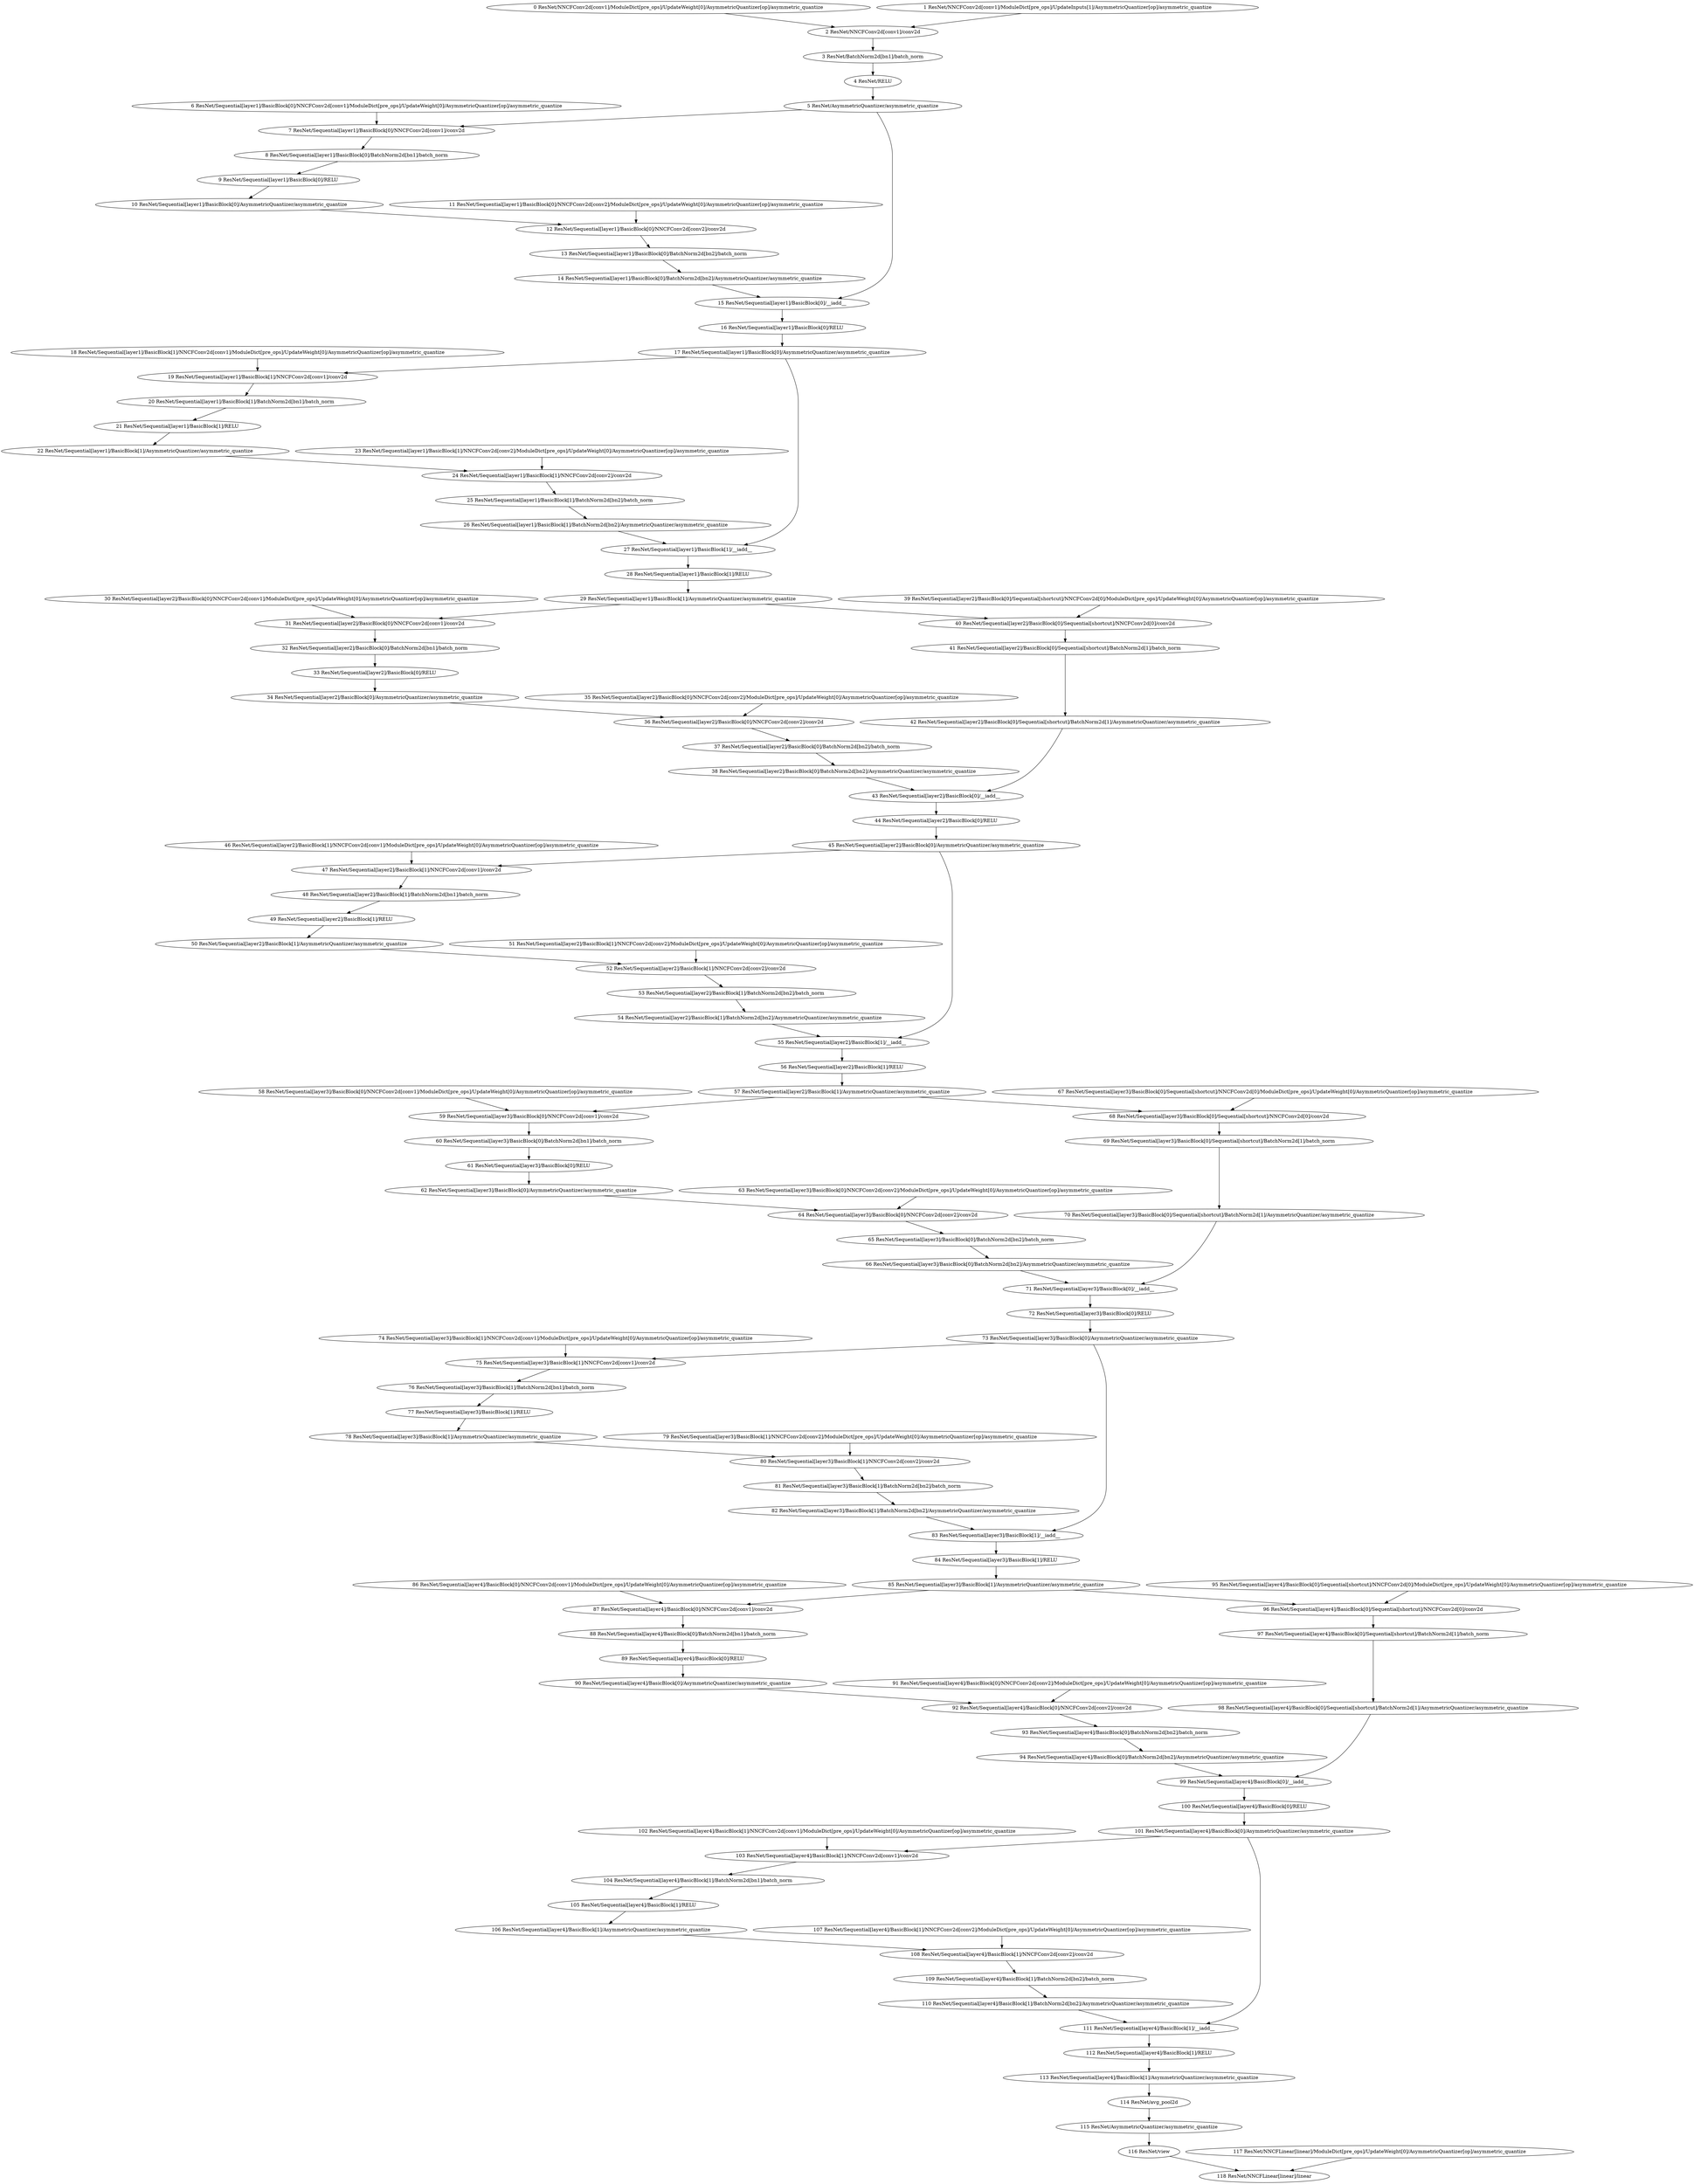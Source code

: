 strict digraph  {
"0 ResNet/NNCFConv2d[conv1]/ModuleDict[pre_ops]/UpdateWeight[0]/AsymmetricQuantizer[op]/asymmetric_quantize" [id=0, scope="ResNet/NNCFConv2d[conv1]/ModuleDict[pre_ops]/UpdateWeight[0]/AsymmetricQuantizer[op]", type=asymmetric_quantize];
"1 ResNet/NNCFConv2d[conv1]/ModuleDict[pre_ops]/UpdateInputs[1]/AsymmetricQuantizer[op]/asymmetric_quantize" [id=1, scope="ResNet/NNCFConv2d[conv1]/ModuleDict[pre_ops]/UpdateInputs[1]/AsymmetricQuantizer[op]", type=asymmetric_quantize];
"2 ResNet/NNCFConv2d[conv1]/conv2d" [id=2, scope="ResNet/NNCFConv2d[conv1]", type=conv2d];
"3 ResNet/BatchNorm2d[bn1]/batch_norm" [id=3, scope="ResNet/BatchNorm2d[bn1]", type=batch_norm];
"4 ResNet/RELU" [id=4, scope=ResNet, type=RELU];
"5 ResNet/AsymmetricQuantizer/asymmetric_quantize" [id=5, scope="ResNet/AsymmetricQuantizer", type=asymmetric_quantize];
"6 ResNet/Sequential[layer1]/BasicBlock[0]/NNCFConv2d[conv1]/ModuleDict[pre_ops]/UpdateWeight[0]/AsymmetricQuantizer[op]/asymmetric_quantize" [id=6, scope="ResNet/Sequential[layer1]/BasicBlock[0]/NNCFConv2d[conv1]/ModuleDict[pre_ops]/UpdateWeight[0]/AsymmetricQuantizer[op]", type=asymmetric_quantize];
"7 ResNet/Sequential[layer1]/BasicBlock[0]/NNCFConv2d[conv1]/conv2d" [id=7, scope="ResNet/Sequential[layer1]/BasicBlock[0]/NNCFConv2d[conv1]", type=conv2d];
"8 ResNet/Sequential[layer1]/BasicBlock[0]/BatchNorm2d[bn1]/batch_norm" [id=8, scope="ResNet/Sequential[layer1]/BasicBlock[0]/BatchNorm2d[bn1]", type=batch_norm];
"9 ResNet/Sequential[layer1]/BasicBlock[0]/RELU" [id=9, scope="ResNet/Sequential[layer1]/BasicBlock[0]", type=RELU];
"10 ResNet/Sequential[layer1]/BasicBlock[0]/AsymmetricQuantizer/asymmetric_quantize" [id=10, scope="ResNet/Sequential[layer1]/BasicBlock[0]/AsymmetricQuantizer", type=asymmetric_quantize];
"11 ResNet/Sequential[layer1]/BasicBlock[0]/NNCFConv2d[conv2]/ModuleDict[pre_ops]/UpdateWeight[0]/AsymmetricQuantizer[op]/asymmetric_quantize" [id=11, scope="ResNet/Sequential[layer1]/BasicBlock[0]/NNCFConv2d[conv2]/ModuleDict[pre_ops]/UpdateWeight[0]/AsymmetricQuantizer[op]", type=asymmetric_quantize];
"12 ResNet/Sequential[layer1]/BasicBlock[0]/NNCFConv2d[conv2]/conv2d" [id=12, scope="ResNet/Sequential[layer1]/BasicBlock[0]/NNCFConv2d[conv2]", type=conv2d];
"13 ResNet/Sequential[layer1]/BasicBlock[0]/BatchNorm2d[bn2]/batch_norm" [id=13, scope="ResNet/Sequential[layer1]/BasicBlock[0]/BatchNorm2d[bn2]", type=batch_norm];
"14 ResNet/Sequential[layer1]/BasicBlock[0]/BatchNorm2d[bn2]/AsymmetricQuantizer/asymmetric_quantize" [id=14, scope="ResNet/Sequential[layer1]/BasicBlock[0]/BatchNorm2d[bn2]/AsymmetricQuantizer", type=asymmetric_quantize];
"15 ResNet/Sequential[layer1]/BasicBlock[0]/__iadd__" [id=15, scope="ResNet/Sequential[layer1]/BasicBlock[0]", type=__iadd__];
"16 ResNet/Sequential[layer1]/BasicBlock[0]/RELU" [id=16, scope="ResNet/Sequential[layer1]/BasicBlock[0]", type=RELU];
"17 ResNet/Sequential[layer1]/BasicBlock[0]/AsymmetricQuantizer/asymmetric_quantize" [id=17, scope="ResNet/Sequential[layer1]/BasicBlock[0]/AsymmetricQuantizer", type=asymmetric_quantize];
"18 ResNet/Sequential[layer1]/BasicBlock[1]/NNCFConv2d[conv1]/ModuleDict[pre_ops]/UpdateWeight[0]/AsymmetricQuantizer[op]/asymmetric_quantize" [id=18, scope="ResNet/Sequential[layer1]/BasicBlock[1]/NNCFConv2d[conv1]/ModuleDict[pre_ops]/UpdateWeight[0]/AsymmetricQuantizer[op]", type=asymmetric_quantize];
"19 ResNet/Sequential[layer1]/BasicBlock[1]/NNCFConv2d[conv1]/conv2d" [id=19, scope="ResNet/Sequential[layer1]/BasicBlock[1]/NNCFConv2d[conv1]", type=conv2d];
"20 ResNet/Sequential[layer1]/BasicBlock[1]/BatchNorm2d[bn1]/batch_norm" [id=20, scope="ResNet/Sequential[layer1]/BasicBlock[1]/BatchNorm2d[bn1]", type=batch_norm];
"21 ResNet/Sequential[layer1]/BasicBlock[1]/RELU" [id=21, scope="ResNet/Sequential[layer1]/BasicBlock[1]", type=RELU];
"22 ResNet/Sequential[layer1]/BasicBlock[1]/AsymmetricQuantizer/asymmetric_quantize" [id=22, scope="ResNet/Sequential[layer1]/BasicBlock[1]/AsymmetricQuantizer", type=asymmetric_quantize];
"23 ResNet/Sequential[layer1]/BasicBlock[1]/NNCFConv2d[conv2]/ModuleDict[pre_ops]/UpdateWeight[0]/AsymmetricQuantizer[op]/asymmetric_quantize" [id=23, scope="ResNet/Sequential[layer1]/BasicBlock[1]/NNCFConv2d[conv2]/ModuleDict[pre_ops]/UpdateWeight[0]/AsymmetricQuantizer[op]", type=asymmetric_quantize];
"24 ResNet/Sequential[layer1]/BasicBlock[1]/NNCFConv2d[conv2]/conv2d" [id=24, scope="ResNet/Sequential[layer1]/BasicBlock[1]/NNCFConv2d[conv2]", type=conv2d];
"25 ResNet/Sequential[layer1]/BasicBlock[1]/BatchNorm2d[bn2]/batch_norm" [id=25, scope="ResNet/Sequential[layer1]/BasicBlock[1]/BatchNorm2d[bn2]", type=batch_norm];
"26 ResNet/Sequential[layer1]/BasicBlock[1]/BatchNorm2d[bn2]/AsymmetricQuantizer/asymmetric_quantize" [id=26, scope="ResNet/Sequential[layer1]/BasicBlock[1]/BatchNorm2d[bn2]/AsymmetricQuantizer", type=asymmetric_quantize];
"27 ResNet/Sequential[layer1]/BasicBlock[1]/__iadd__" [id=27, scope="ResNet/Sequential[layer1]/BasicBlock[1]", type=__iadd__];
"28 ResNet/Sequential[layer1]/BasicBlock[1]/RELU" [id=28, scope="ResNet/Sequential[layer1]/BasicBlock[1]", type=RELU];
"29 ResNet/Sequential[layer1]/BasicBlock[1]/AsymmetricQuantizer/asymmetric_quantize" [id=29, scope="ResNet/Sequential[layer1]/BasicBlock[1]/AsymmetricQuantizer", type=asymmetric_quantize];
"30 ResNet/Sequential[layer2]/BasicBlock[0]/NNCFConv2d[conv1]/ModuleDict[pre_ops]/UpdateWeight[0]/AsymmetricQuantizer[op]/asymmetric_quantize" [id=30, scope="ResNet/Sequential[layer2]/BasicBlock[0]/NNCFConv2d[conv1]/ModuleDict[pre_ops]/UpdateWeight[0]/AsymmetricQuantizer[op]", type=asymmetric_quantize];
"31 ResNet/Sequential[layer2]/BasicBlock[0]/NNCFConv2d[conv1]/conv2d" [id=31, scope="ResNet/Sequential[layer2]/BasicBlock[0]/NNCFConv2d[conv1]", type=conv2d];
"32 ResNet/Sequential[layer2]/BasicBlock[0]/BatchNorm2d[bn1]/batch_norm" [id=32, scope="ResNet/Sequential[layer2]/BasicBlock[0]/BatchNorm2d[bn1]", type=batch_norm];
"33 ResNet/Sequential[layer2]/BasicBlock[0]/RELU" [id=33, scope="ResNet/Sequential[layer2]/BasicBlock[0]", type=RELU];
"34 ResNet/Sequential[layer2]/BasicBlock[0]/AsymmetricQuantizer/asymmetric_quantize" [id=34, scope="ResNet/Sequential[layer2]/BasicBlock[0]/AsymmetricQuantizer", type=asymmetric_quantize];
"35 ResNet/Sequential[layer2]/BasicBlock[0]/NNCFConv2d[conv2]/ModuleDict[pre_ops]/UpdateWeight[0]/AsymmetricQuantizer[op]/asymmetric_quantize" [id=35, scope="ResNet/Sequential[layer2]/BasicBlock[0]/NNCFConv2d[conv2]/ModuleDict[pre_ops]/UpdateWeight[0]/AsymmetricQuantizer[op]", type=asymmetric_quantize];
"36 ResNet/Sequential[layer2]/BasicBlock[0]/NNCFConv2d[conv2]/conv2d" [id=36, scope="ResNet/Sequential[layer2]/BasicBlock[0]/NNCFConv2d[conv2]", type=conv2d];
"37 ResNet/Sequential[layer2]/BasicBlock[0]/BatchNorm2d[bn2]/batch_norm" [id=37, scope="ResNet/Sequential[layer2]/BasicBlock[0]/BatchNorm2d[bn2]", type=batch_norm];
"38 ResNet/Sequential[layer2]/BasicBlock[0]/BatchNorm2d[bn2]/AsymmetricQuantizer/asymmetric_quantize" [id=38, scope="ResNet/Sequential[layer2]/BasicBlock[0]/BatchNorm2d[bn2]/AsymmetricQuantizer", type=asymmetric_quantize];
"39 ResNet/Sequential[layer2]/BasicBlock[0]/Sequential[shortcut]/NNCFConv2d[0]/ModuleDict[pre_ops]/UpdateWeight[0]/AsymmetricQuantizer[op]/asymmetric_quantize" [id=39, scope="ResNet/Sequential[layer2]/BasicBlock[0]/Sequential[shortcut]/NNCFConv2d[0]/ModuleDict[pre_ops]/UpdateWeight[0]/AsymmetricQuantizer[op]", type=asymmetric_quantize];
"40 ResNet/Sequential[layer2]/BasicBlock[0]/Sequential[shortcut]/NNCFConv2d[0]/conv2d" [id=40, scope="ResNet/Sequential[layer2]/BasicBlock[0]/Sequential[shortcut]/NNCFConv2d[0]", type=conv2d];
"41 ResNet/Sequential[layer2]/BasicBlock[0]/Sequential[shortcut]/BatchNorm2d[1]/batch_norm" [id=41, scope="ResNet/Sequential[layer2]/BasicBlock[0]/Sequential[shortcut]/BatchNorm2d[1]", type=batch_norm];
"42 ResNet/Sequential[layer2]/BasicBlock[0]/Sequential[shortcut]/BatchNorm2d[1]/AsymmetricQuantizer/asymmetric_quantize" [id=42, scope="ResNet/Sequential[layer2]/BasicBlock[0]/Sequential[shortcut]/BatchNorm2d[1]/AsymmetricQuantizer", type=asymmetric_quantize];
"43 ResNet/Sequential[layer2]/BasicBlock[0]/__iadd__" [id=43, scope="ResNet/Sequential[layer2]/BasicBlock[0]", type=__iadd__];
"44 ResNet/Sequential[layer2]/BasicBlock[0]/RELU" [id=44, scope="ResNet/Sequential[layer2]/BasicBlock[0]", type=RELU];
"45 ResNet/Sequential[layer2]/BasicBlock[0]/AsymmetricQuantizer/asymmetric_quantize" [id=45, scope="ResNet/Sequential[layer2]/BasicBlock[0]/AsymmetricQuantizer", type=asymmetric_quantize];
"46 ResNet/Sequential[layer2]/BasicBlock[1]/NNCFConv2d[conv1]/ModuleDict[pre_ops]/UpdateWeight[0]/AsymmetricQuantizer[op]/asymmetric_quantize" [id=46, scope="ResNet/Sequential[layer2]/BasicBlock[1]/NNCFConv2d[conv1]/ModuleDict[pre_ops]/UpdateWeight[0]/AsymmetricQuantizer[op]", type=asymmetric_quantize];
"47 ResNet/Sequential[layer2]/BasicBlock[1]/NNCFConv2d[conv1]/conv2d" [id=47, scope="ResNet/Sequential[layer2]/BasicBlock[1]/NNCFConv2d[conv1]", type=conv2d];
"48 ResNet/Sequential[layer2]/BasicBlock[1]/BatchNorm2d[bn1]/batch_norm" [id=48, scope="ResNet/Sequential[layer2]/BasicBlock[1]/BatchNorm2d[bn1]", type=batch_norm];
"49 ResNet/Sequential[layer2]/BasicBlock[1]/RELU" [id=49, scope="ResNet/Sequential[layer2]/BasicBlock[1]", type=RELU];
"50 ResNet/Sequential[layer2]/BasicBlock[1]/AsymmetricQuantizer/asymmetric_quantize" [id=50, scope="ResNet/Sequential[layer2]/BasicBlock[1]/AsymmetricQuantizer", type=asymmetric_quantize];
"51 ResNet/Sequential[layer2]/BasicBlock[1]/NNCFConv2d[conv2]/ModuleDict[pre_ops]/UpdateWeight[0]/AsymmetricQuantizer[op]/asymmetric_quantize" [id=51, scope="ResNet/Sequential[layer2]/BasicBlock[1]/NNCFConv2d[conv2]/ModuleDict[pre_ops]/UpdateWeight[0]/AsymmetricQuantizer[op]", type=asymmetric_quantize];
"52 ResNet/Sequential[layer2]/BasicBlock[1]/NNCFConv2d[conv2]/conv2d" [id=52, scope="ResNet/Sequential[layer2]/BasicBlock[1]/NNCFConv2d[conv2]", type=conv2d];
"53 ResNet/Sequential[layer2]/BasicBlock[1]/BatchNorm2d[bn2]/batch_norm" [id=53, scope="ResNet/Sequential[layer2]/BasicBlock[1]/BatchNorm2d[bn2]", type=batch_norm];
"54 ResNet/Sequential[layer2]/BasicBlock[1]/BatchNorm2d[bn2]/AsymmetricQuantizer/asymmetric_quantize" [id=54, scope="ResNet/Sequential[layer2]/BasicBlock[1]/BatchNorm2d[bn2]/AsymmetricQuantizer", type=asymmetric_quantize];
"55 ResNet/Sequential[layer2]/BasicBlock[1]/__iadd__" [id=55, scope="ResNet/Sequential[layer2]/BasicBlock[1]", type=__iadd__];
"56 ResNet/Sequential[layer2]/BasicBlock[1]/RELU" [id=56, scope="ResNet/Sequential[layer2]/BasicBlock[1]", type=RELU];
"57 ResNet/Sequential[layer2]/BasicBlock[1]/AsymmetricQuantizer/asymmetric_quantize" [id=57, scope="ResNet/Sequential[layer2]/BasicBlock[1]/AsymmetricQuantizer", type=asymmetric_quantize];
"58 ResNet/Sequential[layer3]/BasicBlock[0]/NNCFConv2d[conv1]/ModuleDict[pre_ops]/UpdateWeight[0]/AsymmetricQuantizer[op]/asymmetric_quantize" [id=58, scope="ResNet/Sequential[layer3]/BasicBlock[0]/NNCFConv2d[conv1]/ModuleDict[pre_ops]/UpdateWeight[0]/AsymmetricQuantizer[op]", type=asymmetric_quantize];
"59 ResNet/Sequential[layer3]/BasicBlock[0]/NNCFConv2d[conv1]/conv2d" [id=59, scope="ResNet/Sequential[layer3]/BasicBlock[0]/NNCFConv2d[conv1]", type=conv2d];
"60 ResNet/Sequential[layer3]/BasicBlock[0]/BatchNorm2d[bn1]/batch_norm" [id=60, scope="ResNet/Sequential[layer3]/BasicBlock[0]/BatchNorm2d[bn1]", type=batch_norm];
"61 ResNet/Sequential[layer3]/BasicBlock[0]/RELU" [id=61, scope="ResNet/Sequential[layer3]/BasicBlock[0]", type=RELU];
"62 ResNet/Sequential[layer3]/BasicBlock[0]/AsymmetricQuantizer/asymmetric_quantize" [id=62, scope="ResNet/Sequential[layer3]/BasicBlock[0]/AsymmetricQuantizer", type=asymmetric_quantize];
"63 ResNet/Sequential[layer3]/BasicBlock[0]/NNCFConv2d[conv2]/ModuleDict[pre_ops]/UpdateWeight[0]/AsymmetricQuantizer[op]/asymmetric_quantize" [id=63, scope="ResNet/Sequential[layer3]/BasicBlock[0]/NNCFConv2d[conv2]/ModuleDict[pre_ops]/UpdateWeight[0]/AsymmetricQuantizer[op]", type=asymmetric_quantize];
"64 ResNet/Sequential[layer3]/BasicBlock[0]/NNCFConv2d[conv2]/conv2d" [id=64, scope="ResNet/Sequential[layer3]/BasicBlock[0]/NNCFConv2d[conv2]", type=conv2d];
"65 ResNet/Sequential[layer3]/BasicBlock[0]/BatchNorm2d[bn2]/batch_norm" [id=65, scope="ResNet/Sequential[layer3]/BasicBlock[0]/BatchNorm2d[bn2]", type=batch_norm];
"66 ResNet/Sequential[layer3]/BasicBlock[0]/BatchNorm2d[bn2]/AsymmetricQuantizer/asymmetric_quantize" [id=66, scope="ResNet/Sequential[layer3]/BasicBlock[0]/BatchNorm2d[bn2]/AsymmetricQuantizer", type=asymmetric_quantize];
"67 ResNet/Sequential[layer3]/BasicBlock[0]/Sequential[shortcut]/NNCFConv2d[0]/ModuleDict[pre_ops]/UpdateWeight[0]/AsymmetricQuantizer[op]/asymmetric_quantize" [id=67, scope="ResNet/Sequential[layer3]/BasicBlock[0]/Sequential[shortcut]/NNCFConv2d[0]/ModuleDict[pre_ops]/UpdateWeight[0]/AsymmetricQuantizer[op]", type=asymmetric_quantize];
"68 ResNet/Sequential[layer3]/BasicBlock[0]/Sequential[shortcut]/NNCFConv2d[0]/conv2d" [id=68, scope="ResNet/Sequential[layer3]/BasicBlock[0]/Sequential[shortcut]/NNCFConv2d[0]", type=conv2d];
"69 ResNet/Sequential[layer3]/BasicBlock[0]/Sequential[shortcut]/BatchNorm2d[1]/batch_norm" [id=69, scope="ResNet/Sequential[layer3]/BasicBlock[0]/Sequential[shortcut]/BatchNorm2d[1]", type=batch_norm];
"70 ResNet/Sequential[layer3]/BasicBlock[0]/Sequential[shortcut]/BatchNorm2d[1]/AsymmetricQuantizer/asymmetric_quantize" [id=70, scope="ResNet/Sequential[layer3]/BasicBlock[0]/Sequential[shortcut]/BatchNorm2d[1]/AsymmetricQuantizer", type=asymmetric_quantize];
"71 ResNet/Sequential[layer3]/BasicBlock[0]/__iadd__" [id=71, scope="ResNet/Sequential[layer3]/BasicBlock[0]", type=__iadd__];
"72 ResNet/Sequential[layer3]/BasicBlock[0]/RELU" [id=72, scope="ResNet/Sequential[layer3]/BasicBlock[0]", type=RELU];
"73 ResNet/Sequential[layer3]/BasicBlock[0]/AsymmetricQuantizer/asymmetric_quantize" [id=73, scope="ResNet/Sequential[layer3]/BasicBlock[0]/AsymmetricQuantizer", type=asymmetric_quantize];
"74 ResNet/Sequential[layer3]/BasicBlock[1]/NNCFConv2d[conv1]/ModuleDict[pre_ops]/UpdateWeight[0]/AsymmetricQuantizer[op]/asymmetric_quantize" [id=74, scope="ResNet/Sequential[layer3]/BasicBlock[1]/NNCFConv2d[conv1]/ModuleDict[pre_ops]/UpdateWeight[0]/AsymmetricQuantizer[op]", type=asymmetric_quantize];
"75 ResNet/Sequential[layer3]/BasicBlock[1]/NNCFConv2d[conv1]/conv2d" [id=75, scope="ResNet/Sequential[layer3]/BasicBlock[1]/NNCFConv2d[conv1]", type=conv2d];
"76 ResNet/Sequential[layer3]/BasicBlock[1]/BatchNorm2d[bn1]/batch_norm" [id=76, scope="ResNet/Sequential[layer3]/BasicBlock[1]/BatchNorm2d[bn1]", type=batch_norm];
"77 ResNet/Sequential[layer3]/BasicBlock[1]/RELU" [id=77, scope="ResNet/Sequential[layer3]/BasicBlock[1]", type=RELU];
"78 ResNet/Sequential[layer3]/BasicBlock[1]/AsymmetricQuantizer/asymmetric_quantize" [id=78, scope="ResNet/Sequential[layer3]/BasicBlock[1]/AsymmetricQuantizer", type=asymmetric_quantize];
"79 ResNet/Sequential[layer3]/BasicBlock[1]/NNCFConv2d[conv2]/ModuleDict[pre_ops]/UpdateWeight[0]/AsymmetricQuantizer[op]/asymmetric_quantize" [id=79, scope="ResNet/Sequential[layer3]/BasicBlock[1]/NNCFConv2d[conv2]/ModuleDict[pre_ops]/UpdateWeight[0]/AsymmetricQuantizer[op]", type=asymmetric_quantize];
"80 ResNet/Sequential[layer3]/BasicBlock[1]/NNCFConv2d[conv2]/conv2d" [id=80, scope="ResNet/Sequential[layer3]/BasicBlock[1]/NNCFConv2d[conv2]", type=conv2d];
"81 ResNet/Sequential[layer3]/BasicBlock[1]/BatchNorm2d[bn2]/batch_norm" [id=81, scope="ResNet/Sequential[layer3]/BasicBlock[1]/BatchNorm2d[bn2]", type=batch_norm];
"82 ResNet/Sequential[layer3]/BasicBlock[1]/BatchNorm2d[bn2]/AsymmetricQuantizer/asymmetric_quantize" [id=82, scope="ResNet/Sequential[layer3]/BasicBlock[1]/BatchNorm2d[bn2]/AsymmetricQuantizer", type=asymmetric_quantize];
"83 ResNet/Sequential[layer3]/BasicBlock[1]/__iadd__" [id=83, scope="ResNet/Sequential[layer3]/BasicBlock[1]", type=__iadd__];
"84 ResNet/Sequential[layer3]/BasicBlock[1]/RELU" [id=84, scope="ResNet/Sequential[layer3]/BasicBlock[1]", type=RELU];
"85 ResNet/Sequential[layer3]/BasicBlock[1]/AsymmetricQuantizer/asymmetric_quantize" [id=85, scope="ResNet/Sequential[layer3]/BasicBlock[1]/AsymmetricQuantizer", type=asymmetric_quantize];
"86 ResNet/Sequential[layer4]/BasicBlock[0]/NNCFConv2d[conv1]/ModuleDict[pre_ops]/UpdateWeight[0]/AsymmetricQuantizer[op]/asymmetric_quantize" [id=86, scope="ResNet/Sequential[layer4]/BasicBlock[0]/NNCFConv2d[conv1]/ModuleDict[pre_ops]/UpdateWeight[0]/AsymmetricQuantizer[op]", type=asymmetric_quantize];
"87 ResNet/Sequential[layer4]/BasicBlock[0]/NNCFConv2d[conv1]/conv2d" [id=87, scope="ResNet/Sequential[layer4]/BasicBlock[0]/NNCFConv2d[conv1]", type=conv2d];
"88 ResNet/Sequential[layer4]/BasicBlock[0]/BatchNorm2d[bn1]/batch_norm" [id=88, scope="ResNet/Sequential[layer4]/BasicBlock[0]/BatchNorm2d[bn1]", type=batch_norm];
"89 ResNet/Sequential[layer4]/BasicBlock[0]/RELU" [id=89, scope="ResNet/Sequential[layer4]/BasicBlock[0]", type=RELU];
"90 ResNet/Sequential[layer4]/BasicBlock[0]/AsymmetricQuantizer/asymmetric_quantize" [id=90, scope="ResNet/Sequential[layer4]/BasicBlock[0]/AsymmetricQuantizer", type=asymmetric_quantize];
"91 ResNet/Sequential[layer4]/BasicBlock[0]/NNCFConv2d[conv2]/ModuleDict[pre_ops]/UpdateWeight[0]/AsymmetricQuantizer[op]/asymmetric_quantize" [id=91, scope="ResNet/Sequential[layer4]/BasicBlock[0]/NNCFConv2d[conv2]/ModuleDict[pre_ops]/UpdateWeight[0]/AsymmetricQuantizer[op]", type=asymmetric_quantize];
"92 ResNet/Sequential[layer4]/BasicBlock[0]/NNCFConv2d[conv2]/conv2d" [id=92, scope="ResNet/Sequential[layer4]/BasicBlock[0]/NNCFConv2d[conv2]", type=conv2d];
"93 ResNet/Sequential[layer4]/BasicBlock[0]/BatchNorm2d[bn2]/batch_norm" [id=93, scope="ResNet/Sequential[layer4]/BasicBlock[0]/BatchNorm2d[bn2]", type=batch_norm];
"94 ResNet/Sequential[layer4]/BasicBlock[0]/BatchNorm2d[bn2]/AsymmetricQuantizer/asymmetric_quantize" [id=94, scope="ResNet/Sequential[layer4]/BasicBlock[0]/BatchNorm2d[bn2]/AsymmetricQuantizer", type=asymmetric_quantize];
"95 ResNet/Sequential[layer4]/BasicBlock[0]/Sequential[shortcut]/NNCFConv2d[0]/ModuleDict[pre_ops]/UpdateWeight[0]/AsymmetricQuantizer[op]/asymmetric_quantize" [id=95, scope="ResNet/Sequential[layer4]/BasicBlock[0]/Sequential[shortcut]/NNCFConv2d[0]/ModuleDict[pre_ops]/UpdateWeight[0]/AsymmetricQuantizer[op]", type=asymmetric_quantize];
"96 ResNet/Sequential[layer4]/BasicBlock[0]/Sequential[shortcut]/NNCFConv2d[0]/conv2d" [id=96, scope="ResNet/Sequential[layer4]/BasicBlock[0]/Sequential[shortcut]/NNCFConv2d[0]", type=conv2d];
"97 ResNet/Sequential[layer4]/BasicBlock[0]/Sequential[shortcut]/BatchNorm2d[1]/batch_norm" [id=97, scope="ResNet/Sequential[layer4]/BasicBlock[0]/Sequential[shortcut]/BatchNorm2d[1]", type=batch_norm];
"98 ResNet/Sequential[layer4]/BasicBlock[0]/Sequential[shortcut]/BatchNorm2d[1]/AsymmetricQuantizer/asymmetric_quantize" [id=98, scope="ResNet/Sequential[layer4]/BasicBlock[0]/Sequential[shortcut]/BatchNorm2d[1]/AsymmetricQuantizer", type=asymmetric_quantize];
"99 ResNet/Sequential[layer4]/BasicBlock[0]/__iadd__" [id=99, scope="ResNet/Sequential[layer4]/BasicBlock[0]", type=__iadd__];
"100 ResNet/Sequential[layer4]/BasicBlock[0]/RELU" [id=100, scope="ResNet/Sequential[layer4]/BasicBlock[0]", type=RELU];
"101 ResNet/Sequential[layer4]/BasicBlock[0]/AsymmetricQuantizer/asymmetric_quantize" [id=101, scope="ResNet/Sequential[layer4]/BasicBlock[0]/AsymmetricQuantizer", type=asymmetric_quantize];
"102 ResNet/Sequential[layer4]/BasicBlock[1]/NNCFConv2d[conv1]/ModuleDict[pre_ops]/UpdateWeight[0]/AsymmetricQuantizer[op]/asymmetric_quantize" [id=102, scope="ResNet/Sequential[layer4]/BasicBlock[1]/NNCFConv2d[conv1]/ModuleDict[pre_ops]/UpdateWeight[0]/AsymmetricQuantizer[op]", type=asymmetric_quantize];
"103 ResNet/Sequential[layer4]/BasicBlock[1]/NNCFConv2d[conv1]/conv2d" [id=103, scope="ResNet/Sequential[layer4]/BasicBlock[1]/NNCFConv2d[conv1]", type=conv2d];
"104 ResNet/Sequential[layer4]/BasicBlock[1]/BatchNorm2d[bn1]/batch_norm" [id=104, scope="ResNet/Sequential[layer4]/BasicBlock[1]/BatchNorm2d[bn1]", type=batch_norm];
"105 ResNet/Sequential[layer4]/BasicBlock[1]/RELU" [id=105, scope="ResNet/Sequential[layer4]/BasicBlock[1]", type=RELU];
"106 ResNet/Sequential[layer4]/BasicBlock[1]/AsymmetricQuantizer/asymmetric_quantize" [id=106, scope="ResNet/Sequential[layer4]/BasicBlock[1]/AsymmetricQuantizer", type=asymmetric_quantize];
"107 ResNet/Sequential[layer4]/BasicBlock[1]/NNCFConv2d[conv2]/ModuleDict[pre_ops]/UpdateWeight[0]/AsymmetricQuantizer[op]/asymmetric_quantize" [id=107, scope="ResNet/Sequential[layer4]/BasicBlock[1]/NNCFConv2d[conv2]/ModuleDict[pre_ops]/UpdateWeight[0]/AsymmetricQuantizer[op]", type=asymmetric_quantize];
"108 ResNet/Sequential[layer4]/BasicBlock[1]/NNCFConv2d[conv2]/conv2d" [id=108, scope="ResNet/Sequential[layer4]/BasicBlock[1]/NNCFConv2d[conv2]", type=conv2d];
"109 ResNet/Sequential[layer4]/BasicBlock[1]/BatchNorm2d[bn2]/batch_norm" [id=109, scope="ResNet/Sequential[layer4]/BasicBlock[1]/BatchNorm2d[bn2]", type=batch_norm];
"110 ResNet/Sequential[layer4]/BasicBlock[1]/BatchNorm2d[bn2]/AsymmetricQuantizer/asymmetric_quantize" [id=110, scope="ResNet/Sequential[layer4]/BasicBlock[1]/BatchNorm2d[bn2]/AsymmetricQuantizer", type=asymmetric_quantize];
"111 ResNet/Sequential[layer4]/BasicBlock[1]/__iadd__" [id=111, scope="ResNet/Sequential[layer4]/BasicBlock[1]", type=__iadd__];
"112 ResNet/Sequential[layer4]/BasicBlock[1]/RELU" [id=112, scope="ResNet/Sequential[layer4]/BasicBlock[1]", type=RELU];
"113 ResNet/Sequential[layer4]/BasicBlock[1]/AsymmetricQuantizer/asymmetric_quantize" [id=113, scope="ResNet/Sequential[layer4]/BasicBlock[1]/AsymmetricQuantizer", type=asymmetric_quantize];
"114 ResNet/avg_pool2d" [id=114, scope=ResNet, type=avg_pool2d];
"115 ResNet/AsymmetricQuantizer/asymmetric_quantize" [id=115, scope="ResNet/AsymmetricQuantizer", type=asymmetric_quantize];
"116 ResNet/view" [id=116, scope=ResNet, type=view];
"117 ResNet/NNCFLinear[linear]/ModuleDict[pre_ops]/UpdateWeight[0]/AsymmetricQuantizer[op]/asymmetric_quantize" [id=117, scope="ResNet/NNCFLinear[linear]/ModuleDict[pre_ops]/UpdateWeight[0]/AsymmetricQuantizer[op]", type=asymmetric_quantize];
"118 ResNet/NNCFLinear[linear]/linear" [id=118, scope="ResNet/NNCFLinear[linear]", type=linear];
"0 ResNet/NNCFConv2d[conv1]/ModuleDict[pre_ops]/UpdateWeight[0]/AsymmetricQuantizer[op]/asymmetric_quantize" -> "2 ResNet/NNCFConv2d[conv1]/conv2d";
"1 ResNet/NNCFConv2d[conv1]/ModuleDict[pre_ops]/UpdateInputs[1]/AsymmetricQuantizer[op]/asymmetric_quantize" -> "2 ResNet/NNCFConv2d[conv1]/conv2d";
"2 ResNet/NNCFConv2d[conv1]/conv2d" -> "3 ResNet/BatchNorm2d[bn1]/batch_norm";
"3 ResNet/BatchNorm2d[bn1]/batch_norm" -> "4 ResNet/RELU";
"4 ResNet/RELU" -> "5 ResNet/AsymmetricQuantizer/asymmetric_quantize";
"5 ResNet/AsymmetricQuantizer/asymmetric_quantize" -> "7 ResNet/Sequential[layer1]/BasicBlock[0]/NNCFConv2d[conv1]/conv2d";
"6 ResNet/Sequential[layer1]/BasicBlock[0]/NNCFConv2d[conv1]/ModuleDict[pre_ops]/UpdateWeight[0]/AsymmetricQuantizer[op]/asymmetric_quantize" -> "7 ResNet/Sequential[layer1]/BasicBlock[0]/NNCFConv2d[conv1]/conv2d";
"7 ResNet/Sequential[layer1]/BasicBlock[0]/NNCFConv2d[conv1]/conv2d" -> "8 ResNet/Sequential[layer1]/BasicBlock[0]/BatchNorm2d[bn1]/batch_norm";
"8 ResNet/Sequential[layer1]/BasicBlock[0]/BatchNorm2d[bn1]/batch_norm" -> "9 ResNet/Sequential[layer1]/BasicBlock[0]/RELU";
"5 ResNet/AsymmetricQuantizer/asymmetric_quantize" -> "15 ResNet/Sequential[layer1]/BasicBlock[0]/__iadd__";
"9 ResNet/Sequential[layer1]/BasicBlock[0]/RELU" -> "10 ResNet/Sequential[layer1]/BasicBlock[0]/AsymmetricQuantizer/asymmetric_quantize";
"10 ResNet/Sequential[layer1]/BasicBlock[0]/AsymmetricQuantizer/asymmetric_quantize" -> "12 ResNet/Sequential[layer1]/BasicBlock[0]/NNCFConv2d[conv2]/conv2d";
"11 ResNet/Sequential[layer1]/BasicBlock[0]/NNCFConv2d[conv2]/ModuleDict[pre_ops]/UpdateWeight[0]/AsymmetricQuantizer[op]/asymmetric_quantize" -> "12 ResNet/Sequential[layer1]/BasicBlock[0]/NNCFConv2d[conv2]/conv2d";
"12 ResNet/Sequential[layer1]/BasicBlock[0]/NNCFConv2d[conv2]/conv2d" -> "13 ResNet/Sequential[layer1]/BasicBlock[0]/BatchNorm2d[bn2]/batch_norm";
"13 ResNet/Sequential[layer1]/BasicBlock[0]/BatchNorm2d[bn2]/batch_norm" -> "14 ResNet/Sequential[layer1]/BasicBlock[0]/BatchNorm2d[bn2]/AsymmetricQuantizer/asymmetric_quantize";
"14 ResNet/Sequential[layer1]/BasicBlock[0]/BatchNorm2d[bn2]/AsymmetricQuantizer/asymmetric_quantize" -> "15 ResNet/Sequential[layer1]/BasicBlock[0]/__iadd__";
"15 ResNet/Sequential[layer1]/BasicBlock[0]/__iadd__" -> "16 ResNet/Sequential[layer1]/BasicBlock[0]/RELU";
"16 ResNet/Sequential[layer1]/BasicBlock[0]/RELU" -> "17 ResNet/Sequential[layer1]/BasicBlock[0]/AsymmetricQuantizer/asymmetric_quantize";
"17 ResNet/Sequential[layer1]/BasicBlock[0]/AsymmetricQuantizer/asymmetric_quantize" -> "19 ResNet/Sequential[layer1]/BasicBlock[1]/NNCFConv2d[conv1]/conv2d";
"17 ResNet/Sequential[layer1]/BasicBlock[0]/AsymmetricQuantizer/asymmetric_quantize" -> "27 ResNet/Sequential[layer1]/BasicBlock[1]/__iadd__";
"18 ResNet/Sequential[layer1]/BasicBlock[1]/NNCFConv2d[conv1]/ModuleDict[pre_ops]/UpdateWeight[0]/AsymmetricQuantizer[op]/asymmetric_quantize" -> "19 ResNet/Sequential[layer1]/BasicBlock[1]/NNCFConv2d[conv1]/conv2d";
"19 ResNet/Sequential[layer1]/BasicBlock[1]/NNCFConv2d[conv1]/conv2d" -> "20 ResNet/Sequential[layer1]/BasicBlock[1]/BatchNorm2d[bn1]/batch_norm";
"20 ResNet/Sequential[layer1]/BasicBlock[1]/BatchNorm2d[bn1]/batch_norm" -> "21 ResNet/Sequential[layer1]/BasicBlock[1]/RELU";
"21 ResNet/Sequential[layer1]/BasicBlock[1]/RELU" -> "22 ResNet/Sequential[layer1]/BasicBlock[1]/AsymmetricQuantizer/asymmetric_quantize";
"22 ResNet/Sequential[layer1]/BasicBlock[1]/AsymmetricQuantizer/asymmetric_quantize" -> "24 ResNet/Sequential[layer1]/BasicBlock[1]/NNCFConv2d[conv2]/conv2d";
"23 ResNet/Sequential[layer1]/BasicBlock[1]/NNCFConv2d[conv2]/ModuleDict[pre_ops]/UpdateWeight[0]/AsymmetricQuantizer[op]/asymmetric_quantize" -> "24 ResNet/Sequential[layer1]/BasicBlock[1]/NNCFConv2d[conv2]/conv2d";
"24 ResNet/Sequential[layer1]/BasicBlock[1]/NNCFConv2d[conv2]/conv2d" -> "25 ResNet/Sequential[layer1]/BasicBlock[1]/BatchNorm2d[bn2]/batch_norm";
"25 ResNet/Sequential[layer1]/BasicBlock[1]/BatchNorm2d[bn2]/batch_norm" -> "26 ResNet/Sequential[layer1]/BasicBlock[1]/BatchNorm2d[bn2]/AsymmetricQuantizer/asymmetric_quantize";
"26 ResNet/Sequential[layer1]/BasicBlock[1]/BatchNorm2d[bn2]/AsymmetricQuantizer/asymmetric_quantize" -> "27 ResNet/Sequential[layer1]/BasicBlock[1]/__iadd__";
"27 ResNet/Sequential[layer1]/BasicBlock[1]/__iadd__" -> "28 ResNet/Sequential[layer1]/BasicBlock[1]/RELU";
"28 ResNet/Sequential[layer1]/BasicBlock[1]/RELU" -> "29 ResNet/Sequential[layer1]/BasicBlock[1]/AsymmetricQuantizer/asymmetric_quantize";
"29 ResNet/Sequential[layer1]/BasicBlock[1]/AsymmetricQuantizer/asymmetric_quantize" -> "31 ResNet/Sequential[layer2]/BasicBlock[0]/NNCFConv2d[conv1]/conv2d";
"29 ResNet/Sequential[layer1]/BasicBlock[1]/AsymmetricQuantizer/asymmetric_quantize" -> "40 ResNet/Sequential[layer2]/BasicBlock[0]/Sequential[shortcut]/NNCFConv2d[0]/conv2d";
"30 ResNet/Sequential[layer2]/BasicBlock[0]/NNCFConv2d[conv1]/ModuleDict[pre_ops]/UpdateWeight[0]/AsymmetricQuantizer[op]/asymmetric_quantize" -> "31 ResNet/Sequential[layer2]/BasicBlock[0]/NNCFConv2d[conv1]/conv2d";
"31 ResNet/Sequential[layer2]/BasicBlock[0]/NNCFConv2d[conv1]/conv2d" -> "32 ResNet/Sequential[layer2]/BasicBlock[0]/BatchNorm2d[bn1]/batch_norm";
"32 ResNet/Sequential[layer2]/BasicBlock[0]/BatchNorm2d[bn1]/batch_norm" -> "33 ResNet/Sequential[layer2]/BasicBlock[0]/RELU";
"33 ResNet/Sequential[layer2]/BasicBlock[0]/RELU" -> "34 ResNet/Sequential[layer2]/BasicBlock[0]/AsymmetricQuantizer/asymmetric_quantize";
"34 ResNet/Sequential[layer2]/BasicBlock[0]/AsymmetricQuantizer/asymmetric_quantize" -> "36 ResNet/Sequential[layer2]/BasicBlock[0]/NNCFConv2d[conv2]/conv2d";
"35 ResNet/Sequential[layer2]/BasicBlock[0]/NNCFConv2d[conv2]/ModuleDict[pre_ops]/UpdateWeight[0]/AsymmetricQuantizer[op]/asymmetric_quantize" -> "36 ResNet/Sequential[layer2]/BasicBlock[0]/NNCFConv2d[conv2]/conv2d";
"36 ResNet/Sequential[layer2]/BasicBlock[0]/NNCFConv2d[conv2]/conv2d" -> "37 ResNet/Sequential[layer2]/BasicBlock[0]/BatchNorm2d[bn2]/batch_norm";
"37 ResNet/Sequential[layer2]/BasicBlock[0]/BatchNorm2d[bn2]/batch_norm" -> "38 ResNet/Sequential[layer2]/BasicBlock[0]/BatchNorm2d[bn2]/AsymmetricQuantizer/asymmetric_quantize";
"38 ResNet/Sequential[layer2]/BasicBlock[0]/BatchNorm2d[bn2]/AsymmetricQuantizer/asymmetric_quantize" -> "43 ResNet/Sequential[layer2]/BasicBlock[0]/__iadd__";
"39 ResNet/Sequential[layer2]/BasicBlock[0]/Sequential[shortcut]/NNCFConv2d[0]/ModuleDict[pre_ops]/UpdateWeight[0]/AsymmetricQuantizer[op]/asymmetric_quantize" -> "40 ResNet/Sequential[layer2]/BasicBlock[0]/Sequential[shortcut]/NNCFConv2d[0]/conv2d";
"40 ResNet/Sequential[layer2]/BasicBlock[0]/Sequential[shortcut]/NNCFConv2d[0]/conv2d" -> "41 ResNet/Sequential[layer2]/BasicBlock[0]/Sequential[shortcut]/BatchNorm2d[1]/batch_norm";
"41 ResNet/Sequential[layer2]/BasicBlock[0]/Sequential[shortcut]/BatchNorm2d[1]/batch_norm" -> "42 ResNet/Sequential[layer2]/BasicBlock[0]/Sequential[shortcut]/BatchNorm2d[1]/AsymmetricQuantizer/asymmetric_quantize";
"42 ResNet/Sequential[layer2]/BasicBlock[0]/Sequential[shortcut]/BatchNorm2d[1]/AsymmetricQuantizer/asymmetric_quantize" -> "43 ResNet/Sequential[layer2]/BasicBlock[0]/__iadd__";
"43 ResNet/Sequential[layer2]/BasicBlock[0]/__iadd__" -> "44 ResNet/Sequential[layer2]/BasicBlock[0]/RELU";
"44 ResNet/Sequential[layer2]/BasicBlock[0]/RELU" -> "45 ResNet/Sequential[layer2]/BasicBlock[0]/AsymmetricQuantizer/asymmetric_quantize";
"45 ResNet/Sequential[layer2]/BasicBlock[0]/AsymmetricQuantizer/asymmetric_quantize" -> "47 ResNet/Sequential[layer2]/BasicBlock[1]/NNCFConv2d[conv1]/conv2d";
"45 ResNet/Sequential[layer2]/BasicBlock[0]/AsymmetricQuantizer/asymmetric_quantize" -> "55 ResNet/Sequential[layer2]/BasicBlock[1]/__iadd__";
"46 ResNet/Sequential[layer2]/BasicBlock[1]/NNCFConv2d[conv1]/ModuleDict[pre_ops]/UpdateWeight[0]/AsymmetricQuantizer[op]/asymmetric_quantize" -> "47 ResNet/Sequential[layer2]/BasicBlock[1]/NNCFConv2d[conv1]/conv2d";
"47 ResNet/Sequential[layer2]/BasicBlock[1]/NNCFConv2d[conv1]/conv2d" -> "48 ResNet/Sequential[layer2]/BasicBlock[1]/BatchNorm2d[bn1]/batch_norm";
"48 ResNet/Sequential[layer2]/BasicBlock[1]/BatchNorm2d[bn1]/batch_norm" -> "49 ResNet/Sequential[layer2]/BasicBlock[1]/RELU";
"49 ResNet/Sequential[layer2]/BasicBlock[1]/RELU" -> "50 ResNet/Sequential[layer2]/BasicBlock[1]/AsymmetricQuantizer/asymmetric_quantize";
"50 ResNet/Sequential[layer2]/BasicBlock[1]/AsymmetricQuantizer/asymmetric_quantize" -> "52 ResNet/Sequential[layer2]/BasicBlock[1]/NNCFConv2d[conv2]/conv2d";
"51 ResNet/Sequential[layer2]/BasicBlock[1]/NNCFConv2d[conv2]/ModuleDict[pre_ops]/UpdateWeight[0]/AsymmetricQuantizer[op]/asymmetric_quantize" -> "52 ResNet/Sequential[layer2]/BasicBlock[1]/NNCFConv2d[conv2]/conv2d";
"52 ResNet/Sequential[layer2]/BasicBlock[1]/NNCFConv2d[conv2]/conv2d" -> "53 ResNet/Sequential[layer2]/BasicBlock[1]/BatchNorm2d[bn2]/batch_norm";
"53 ResNet/Sequential[layer2]/BasicBlock[1]/BatchNorm2d[bn2]/batch_norm" -> "54 ResNet/Sequential[layer2]/BasicBlock[1]/BatchNorm2d[bn2]/AsymmetricQuantizer/asymmetric_quantize";
"54 ResNet/Sequential[layer2]/BasicBlock[1]/BatchNorm2d[bn2]/AsymmetricQuantizer/asymmetric_quantize" -> "55 ResNet/Sequential[layer2]/BasicBlock[1]/__iadd__";
"55 ResNet/Sequential[layer2]/BasicBlock[1]/__iadd__" -> "56 ResNet/Sequential[layer2]/BasicBlock[1]/RELU";
"56 ResNet/Sequential[layer2]/BasicBlock[1]/RELU" -> "57 ResNet/Sequential[layer2]/BasicBlock[1]/AsymmetricQuantizer/asymmetric_quantize";
"57 ResNet/Sequential[layer2]/BasicBlock[1]/AsymmetricQuantizer/asymmetric_quantize" -> "59 ResNet/Sequential[layer3]/BasicBlock[0]/NNCFConv2d[conv1]/conv2d";
"57 ResNet/Sequential[layer2]/BasicBlock[1]/AsymmetricQuantizer/asymmetric_quantize" -> "68 ResNet/Sequential[layer3]/BasicBlock[0]/Sequential[shortcut]/NNCFConv2d[0]/conv2d";
"58 ResNet/Sequential[layer3]/BasicBlock[0]/NNCFConv2d[conv1]/ModuleDict[pre_ops]/UpdateWeight[0]/AsymmetricQuantizer[op]/asymmetric_quantize" -> "59 ResNet/Sequential[layer3]/BasicBlock[0]/NNCFConv2d[conv1]/conv2d";
"59 ResNet/Sequential[layer3]/BasicBlock[0]/NNCFConv2d[conv1]/conv2d" -> "60 ResNet/Sequential[layer3]/BasicBlock[0]/BatchNorm2d[bn1]/batch_norm";
"60 ResNet/Sequential[layer3]/BasicBlock[0]/BatchNorm2d[bn1]/batch_norm" -> "61 ResNet/Sequential[layer3]/BasicBlock[0]/RELU";
"61 ResNet/Sequential[layer3]/BasicBlock[0]/RELU" -> "62 ResNet/Sequential[layer3]/BasicBlock[0]/AsymmetricQuantizer/asymmetric_quantize";
"62 ResNet/Sequential[layer3]/BasicBlock[0]/AsymmetricQuantizer/asymmetric_quantize" -> "64 ResNet/Sequential[layer3]/BasicBlock[0]/NNCFConv2d[conv2]/conv2d";
"63 ResNet/Sequential[layer3]/BasicBlock[0]/NNCFConv2d[conv2]/ModuleDict[pre_ops]/UpdateWeight[0]/AsymmetricQuantizer[op]/asymmetric_quantize" -> "64 ResNet/Sequential[layer3]/BasicBlock[0]/NNCFConv2d[conv2]/conv2d";
"64 ResNet/Sequential[layer3]/BasicBlock[0]/NNCFConv2d[conv2]/conv2d" -> "65 ResNet/Sequential[layer3]/BasicBlock[0]/BatchNorm2d[bn2]/batch_norm";
"65 ResNet/Sequential[layer3]/BasicBlock[0]/BatchNorm2d[bn2]/batch_norm" -> "66 ResNet/Sequential[layer3]/BasicBlock[0]/BatchNorm2d[bn2]/AsymmetricQuantizer/asymmetric_quantize";
"66 ResNet/Sequential[layer3]/BasicBlock[0]/BatchNorm2d[bn2]/AsymmetricQuantizer/asymmetric_quantize" -> "71 ResNet/Sequential[layer3]/BasicBlock[0]/__iadd__";
"67 ResNet/Sequential[layer3]/BasicBlock[0]/Sequential[shortcut]/NNCFConv2d[0]/ModuleDict[pre_ops]/UpdateWeight[0]/AsymmetricQuantizer[op]/asymmetric_quantize" -> "68 ResNet/Sequential[layer3]/BasicBlock[0]/Sequential[shortcut]/NNCFConv2d[0]/conv2d";
"68 ResNet/Sequential[layer3]/BasicBlock[0]/Sequential[shortcut]/NNCFConv2d[0]/conv2d" -> "69 ResNet/Sequential[layer3]/BasicBlock[0]/Sequential[shortcut]/BatchNorm2d[1]/batch_norm";
"69 ResNet/Sequential[layer3]/BasicBlock[0]/Sequential[shortcut]/BatchNorm2d[1]/batch_norm" -> "70 ResNet/Sequential[layer3]/BasicBlock[0]/Sequential[shortcut]/BatchNorm2d[1]/AsymmetricQuantizer/asymmetric_quantize";
"70 ResNet/Sequential[layer3]/BasicBlock[0]/Sequential[shortcut]/BatchNorm2d[1]/AsymmetricQuantizer/asymmetric_quantize" -> "71 ResNet/Sequential[layer3]/BasicBlock[0]/__iadd__";
"71 ResNet/Sequential[layer3]/BasicBlock[0]/__iadd__" -> "72 ResNet/Sequential[layer3]/BasicBlock[0]/RELU";
"72 ResNet/Sequential[layer3]/BasicBlock[0]/RELU" -> "73 ResNet/Sequential[layer3]/BasicBlock[0]/AsymmetricQuantizer/asymmetric_quantize";
"73 ResNet/Sequential[layer3]/BasicBlock[0]/AsymmetricQuantizer/asymmetric_quantize" -> "75 ResNet/Sequential[layer3]/BasicBlock[1]/NNCFConv2d[conv1]/conv2d";
"73 ResNet/Sequential[layer3]/BasicBlock[0]/AsymmetricQuantizer/asymmetric_quantize" -> "83 ResNet/Sequential[layer3]/BasicBlock[1]/__iadd__";
"74 ResNet/Sequential[layer3]/BasicBlock[1]/NNCFConv2d[conv1]/ModuleDict[pre_ops]/UpdateWeight[0]/AsymmetricQuantizer[op]/asymmetric_quantize" -> "75 ResNet/Sequential[layer3]/BasicBlock[1]/NNCFConv2d[conv1]/conv2d";
"75 ResNet/Sequential[layer3]/BasicBlock[1]/NNCFConv2d[conv1]/conv2d" -> "76 ResNet/Sequential[layer3]/BasicBlock[1]/BatchNorm2d[bn1]/batch_norm";
"76 ResNet/Sequential[layer3]/BasicBlock[1]/BatchNorm2d[bn1]/batch_norm" -> "77 ResNet/Sequential[layer3]/BasicBlock[1]/RELU";
"77 ResNet/Sequential[layer3]/BasicBlock[1]/RELU" -> "78 ResNet/Sequential[layer3]/BasicBlock[1]/AsymmetricQuantizer/asymmetric_quantize";
"78 ResNet/Sequential[layer3]/BasicBlock[1]/AsymmetricQuantizer/asymmetric_quantize" -> "80 ResNet/Sequential[layer3]/BasicBlock[1]/NNCFConv2d[conv2]/conv2d";
"79 ResNet/Sequential[layer3]/BasicBlock[1]/NNCFConv2d[conv2]/ModuleDict[pre_ops]/UpdateWeight[0]/AsymmetricQuantizer[op]/asymmetric_quantize" -> "80 ResNet/Sequential[layer3]/BasicBlock[1]/NNCFConv2d[conv2]/conv2d";
"80 ResNet/Sequential[layer3]/BasicBlock[1]/NNCFConv2d[conv2]/conv2d" -> "81 ResNet/Sequential[layer3]/BasicBlock[1]/BatchNorm2d[bn2]/batch_norm";
"81 ResNet/Sequential[layer3]/BasicBlock[1]/BatchNorm2d[bn2]/batch_norm" -> "82 ResNet/Sequential[layer3]/BasicBlock[1]/BatchNorm2d[bn2]/AsymmetricQuantizer/asymmetric_quantize";
"82 ResNet/Sequential[layer3]/BasicBlock[1]/BatchNorm2d[bn2]/AsymmetricQuantizer/asymmetric_quantize" -> "83 ResNet/Sequential[layer3]/BasicBlock[1]/__iadd__";
"83 ResNet/Sequential[layer3]/BasicBlock[1]/__iadd__" -> "84 ResNet/Sequential[layer3]/BasicBlock[1]/RELU";
"84 ResNet/Sequential[layer3]/BasicBlock[1]/RELU" -> "85 ResNet/Sequential[layer3]/BasicBlock[1]/AsymmetricQuantizer/asymmetric_quantize";
"85 ResNet/Sequential[layer3]/BasicBlock[1]/AsymmetricQuantizer/asymmetric_quantize" -> "87 ResNet/Sequential[layer4]/BasicBlock[0]/NNCFConv2d[conv1]/conv2d";
"85 ResNet/Sequential[layer3]/BasicBlock[1]/AsymmetricQuantizer/asymmetric_quantize" -> "96 ResNet/Sequential[layer4]/BasicBlock[0]/Sequential[shortcut]/NNCFConv2d[0]/conv2d";
"86 ResNet/Sequential[layer4]/BasicBlock[0]/NNCFConv2d[conv1]/ModuleDict[pre_ops]/UpdateWeight[0]/AsymmetricQuantizer[op]/asymmetric_quantize" -> "87 ResNet/Sequential[layer4]/BasicBlock[0]/NNCFConv2d[conv1]/conv2d";
"87 ResNet/Sequential[layer4]/BasicBlock[0]/NNCFConv2d[conv1]/conv2d" -> "88 ResNet/Sequential[layer4]/BasicBlock[0]/BatchNorm2d[bn1]/batch_norm";
"88 ResNet/Sequential[layer4]/BasicBlock[0]/BatchNorm2d[bn1]/batch_norm" -> "89 ResNet/Sequential[layer4]/BasicBlock[0]/RELU";
"89 ResNet/Sequential[layer4]/BasicBlock[0]/RELU" -> "90 ResNet/Sequential[layer4]/BasicBlock[0]/AsymmetricQuantizer/asymmetric_quantize";
"90 ResNet/Sequential[layer4]/BasicBlock[0]/AsymmetricQuantizer/asymmetric_quantize" -> "92 ResNet/Sequential[layer4]/BasicBlock[0]/NNCFConv2d[conv2]/conv2d";
"91 ResNet/Sequential[layer4]/BasicBlock[0]/NNCFConv2d[conv2]/ModuleDict[pre_ops]/UpdateWeight[0]/AsymmetricQuantizer[op]/asymmetric_quantize" -> "92 ResNet/Sequential[layer4]/BasicBlock[0]/NNCFConv2d[conv2]/conv2d";
"92 ResNet/Sequential[layer4]/BasicBlock[0]/NNCFConv2d[conv2]/conv2d" -> "93 ResNet/Sequential[layer4]/BasicBlock[0]/BatchNorm2d[bn2]/batch_norm";
"93 ResNet/Sequential[layer4]/BasicBlock[0]/BatchNorm2d[bn2]/batch_norm" -> "94 ResNet/Sequential[layer4]/BasicBlock[0]/BatchNorm2d[bn2]/AsymmetricQuantizer/asymmetric_quantize";
"94 ResNet/Sequential[layer4]/BasicBlock[0]/BatchNorm2d[bn2]/AsymmetricQuantizer/asymmetric_quantize" -> "99 ResNet/Sequential[layer4]/BasicBlock[0]/__iadd__";
"95 ResNet/Sequential[layer4]/BasicBlock[0]/Sequential[shortcut]/NNCFConv2d[0]/ModuleDict[pre_ops]/UpdateWeight[0]/AsymmetricQuantizer[op]/asymmetric_quantize" -> "96 ResNet/Sequential[layer4]/BasicBlock[0]/Sequential[shortcut]/NNCFConv2d[0]/conv2d";
"96 ResNet/Sequential[layer4]/BasicBlock[0]/Sequential[shortcut]/NNCFConv2d[0]/conv2d" -> "97 ResNet/Sequential[layer4]/BasicBlock[0]/Sequential[shortcut]/BatchNorm2d[1]/batch_norm";
"97 ResNet/Sequential[layer4]/BasicBlock[0]/Sequential[shortcut]/BatchNorm2d[1]/batch_norm" -> "98 ResNet/Sequential[layer4]/BasicBlock[0]/Sequential[shortcut]/BatchNorm2d[1]/AsymmetricQuantizer/asymmetric_quantize";
"98 ResNet/Sequential[layer4]/BasicBlock[0]/Sequential[shortcut]/BatchNorm2d[1]/AsymmetricQuantizer/asymmetric_quantize" -> "99 ResNet/Sequential[layer4]/BasicBlock[0]/__iadd__";
"99 ResNet/Sequential[layer4]/BasicBlock[0]/__iadd__" -> "100 ResNet/Sequential[layer4]/BasicBlock[0]/RELU";
"100 ResNet/Sequential[layer4]/BasicBlock[0]/RELU" -> "101 ResNet/Sequential[layer4]/BasicBlock[0]/AsymmetricQuantizer/asymmetric_quantize";
"101 ResNet/Sequential[layer4]/BasicBlock[0]/AsymmetricQuantizer/asymmetric_quantize" -> "103 ResNet/Sequential[layer4]/BasicBlock[1]/NNCFConv2d[conv1]/conv2d";
"101 ResNet/Sequential[layer4]/BasicBlock[0]/AsymmetricQuantizer/asymmetric_quantize" -> "111 ResNet/Sequential[layer4]/BasicBlock[1]/__iadd__";
"102 ResNet/Sequential[layer4]/BasicBlock[1]/NNCFConv2d[conv1]/ModuleDict[pre_ops]/UpdateWeight[0]/AsymmetricQuantizer[op]/asymmetric_quantize" -> "103 ResNet/Sequential[layer4]/BasicBlock[1]/NNCFConv2d[conv1]/conv2d";
"103 ResNet/Sequential[layer4]/BasicBlock[1]/NNCFConv2d[conv1]/conv2d" -> "104 ResNet/Sequential[layer4]/BasicBlock[1]/BatchNorm2d[bn1]/batch_norm";
"104 ResNet/Sequential[layer4]/BasicBlock[1]/BatchNorm2d[bn1]/batch_norm" -> "105 ResNet/Sequential[layer4]/BasicBlock[1]/RELU";
"105 ResNet/Sequential[layer4]/BasicBlock[1]/RELU" -> "106 ResNet/Sequential[layer4]/BasicBlock[1]/AsymmetricQuantizer/asymmetric_quantize";
"106 ResNet/Sequential[layer4]/BasicBlock[1]/AsymmetricQuantizer/asymmetric_quantize" -> "108 ResNet/Sequential[layer4]/BasicBlock[1]/NNCFConv2d[conv2]/conv2d";
"107 ResNet/Sequential[layer4]/BasicBlock[1]/NNCFConv2d[conv2]/ModuleDict[pre_ops]/UpdateWeight[0]/AsymmetricQuantizer[op]/asymmetric_quantize" -> "108 ResNet/Sequential[layer4]/BasicBlock[1]/NNCFConv2d[conv2]/conv2d";
"108 ResNet/Sequential[layer4]/BasicBlock[1]/NNCFConv2d[conv2]/conv2d" -> "109 ResNet/Sequential[layer4]/BasicBlock[1]/BatchNorm2d[bn2]/batch_norm";
"109 ResNet/Sequential[layer4]/BasicBlock[1]/BatchNorm2d[bn2]/batch_norm" -> "110 ResNet/Sequential[layer4]/BasicBlock[1]/BatchNorm2d[bn2]/AsymmetricQuantizer/asymmetric_quantize";
"110 ResNet/Sequential[layer4]/BasicBlock[1]/BatchNorm2d[bn2]/AsymmetricQuantizer/asymmetric_quantize" -> "111 ResNet/Sequential[layer4]/BasicBlock[1]/__iadd__";
"111 ResNet/Sequential[layer4]/BasicBlock[1]/__iadd__" -> "112 ResNet/Sequential[layer4]/BasicBlock[1]/RELU";
"112 ResNet/Sequential[layer4]/BasicBlock[1]/RELU" -> "113 ResNet/Sequential[layer4]/BasicBlock[1]/AsymmetricQuantizer/asymmetric_quantize";
"113 ResNet/Sequential[layer4]/BasicBlock[1]/AsymmetricQuantizer/asymmetric_quantize" -> "114 ResNet/avg_pool2d";
"114 ResNet/avg_pool2d" -> "115 ResNet/AsymmetricQuantizer/asymmetric_quantize";
"115 ResNet/AsymmetricQuantizer/asymmetric_quantize" -> "116 ResNet/view";
"116 ResNet/view" -> "118 ResNet/NNCFLinear[linear]/linear";
"117 ResNet/NNCFLinear[linear]/ModuleDict[pre_ops]/UpdateWeight[0]/AsymmetricQuantizer[op]/asymmetric_quantize" -> "118 ResNet/NNCFLinear[linear]/linear";
}
